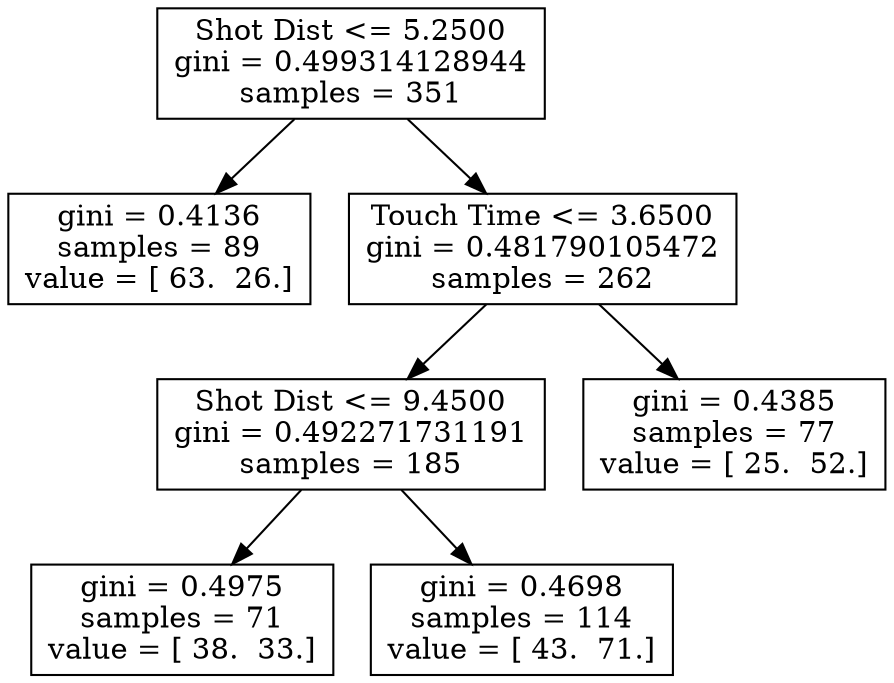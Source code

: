 digraph Tree {
0 [label="Shot Dist <= 5.2500\ngini = 0.499314128944\nsamples = 351", shape="box"] ;
1 [label="gini = 0.4136\nsamples = 89\nvalue = [ 63.  26.]", shape="box"] ;
0 -> 1 ;
2 [label="Touch Time <= 3.6500\ngini = 0.481790105472\nsamples = 262", shape="box"] ;
0 -> 2 ;
3 [label="Shot Dist <= 9.4500\ngini = 0.492271731191\nsamples = 185", shape="box"] ;
2 -> 3 ;
4 [label="gini = 0.4975\nsamples = 71\nvalue = [ 38.  33.]", shape="box"] ;
3 -> 4 ;
5 [label="gini = 0.4698\nsamples = 114\nvalue = [ 43.  71.]", shape="box"] ;
3 -> 5 ;
6 [label="gini = 0.4385\nsamples = 77\nvalue = [ 25.  52.]", shape="box"] ;
2 -> 6 ;
}